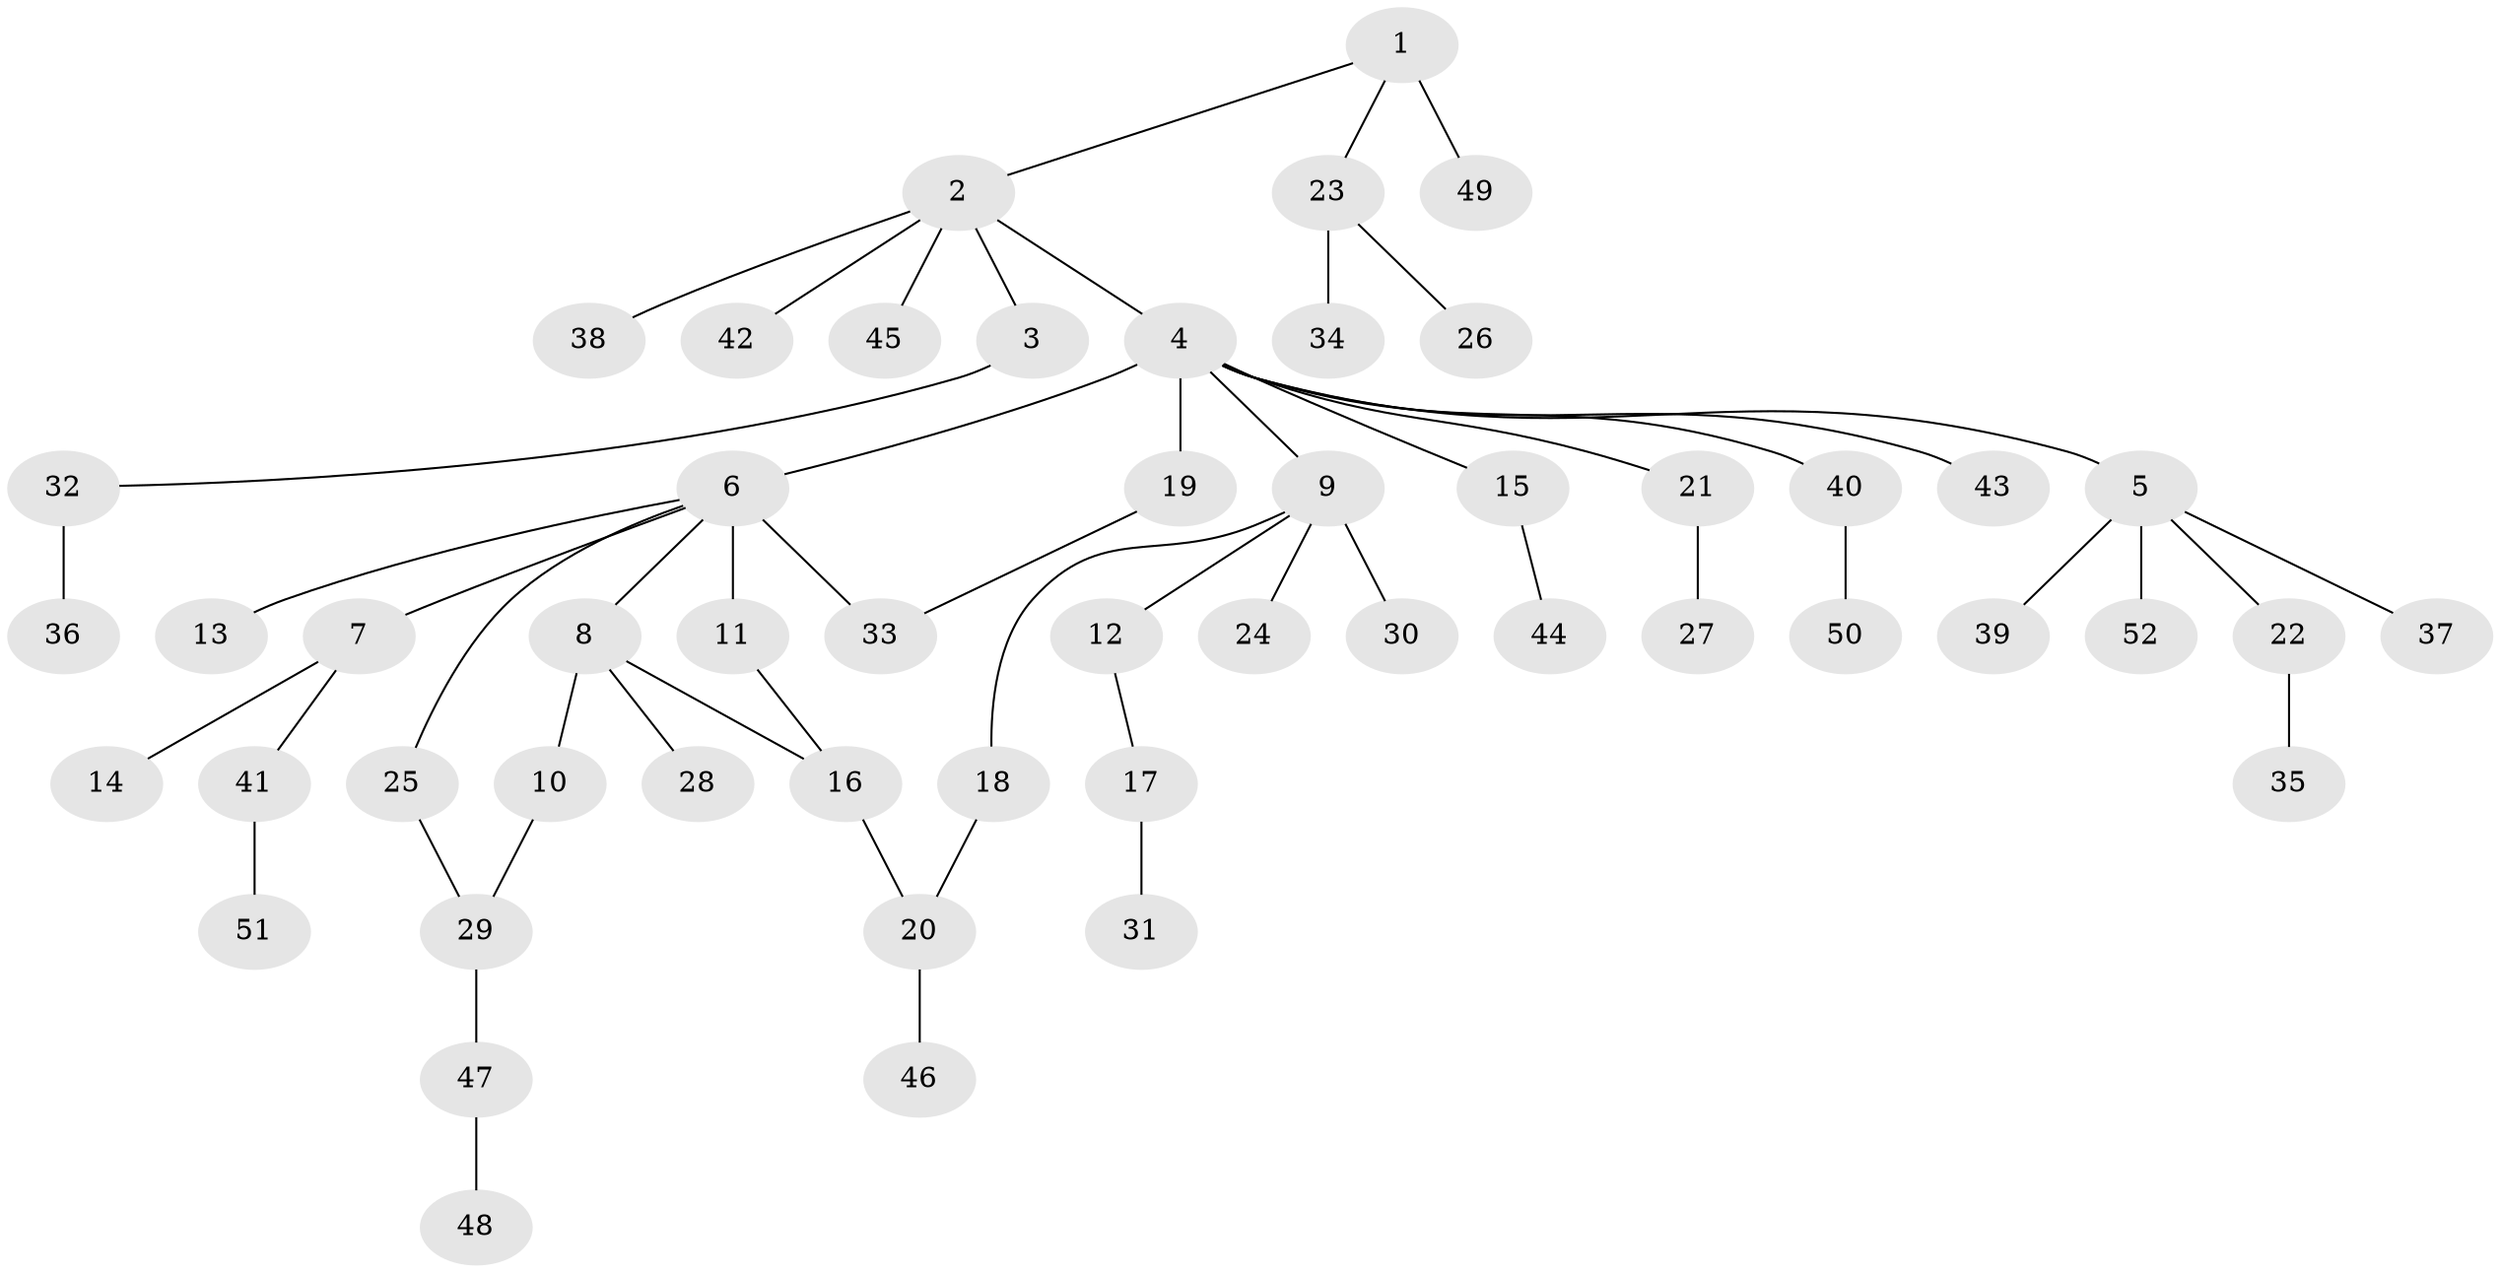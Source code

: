 // original degree distribution, {5: 0.019230769230769232, 7: 0.009615384615384616, 2: 0.16346153846153846, 18: 0.009615384615384616, 6: 0.019230769230769232, 17: 0.009615384615384616, 4: 0.057692307692307696, 3: 0.08653846153846154, 1: 0.625}
// Generated by graph-tools (version 1.1) at 2025/35/03/09/25 02:35:20]
// undirected, 52 vertices, 55 edges
graph export_dot {
graph [start="1"]
  node [color=gray90,style=filled];
  1;
  2;
  3;
  4;
  5;
  6;
  7;
  8;
  9;
  10;
  11;
  12;
  13;
  14;
  15;
  16;
  17;
  18;
  19;
  20;
  21;
  22;
  23;
  24;
  25;
  26;
  27;
  28;
  29;
  30;
  31;
  32;
  33;
  34;
  35;
  36;
  37;
  38;
  39;
  40;
  41;
  42;
  43;
  44;
  45;
  46;
  47;
  48;
  49;
  50;
  51;
  52;
  1 -- 2 [weight=1.0];
  1 -- 23 [weight=1.0];
  1 -- 49 [weight=2.0];
  2 -- 3 [weight=1.0];
  2 -- 4 [weight=1.0];
  2 -- 38 [weight=1.0];
  2 -- 42 [weight=1.0];
  2 -- 45 [weight=1.0];
  3 -- 32 [weight=1.0];
  4 -- 5 [weight=1.0];
  4 -- 6 [weight=1.0];
  4 -- 9 [weight=1.0];
  4 -- 15 [weight=1.0];
  4 -- 19 [weight=9.0];
  4 -- 21 [weight=1.0];
  4 -- 40 [weight=1.0];
  4 -- 43 [weight=1.0];
  5 -- 22 [weight=1.0];
  5 -- 37 [weight=1.0];
  5 -- 39 [weight=1.0];
  5 -- 52 [weight=1.0];
  6 -- 7 [weight=1.0];
  6 -- 8 [weight=1.0];
  6 -- 11 [weight=10.0];
  6 -- 13 [weight=1.0];
  6 -- 25 [weight=1.0];
  6 -- 33 [weight=1.0];
  7 -- 14 [weight=1.0];
  7 -- 41 [weight=1.0];
  8 -- 10 [weight=1.0];
  8 -- 16 [weight=1.0];
  8 -- 28 [weight=1.0];
  9 -- 12 [weight=1.0];
  9 -- 18 [weight=1.0];
  9 -- 24 [weight=1.0];
  9 -- 30 [weight=1.0];
  10 -- 29 [weight=1.0];
  11 -- 16 [weight=1.0];
  12 -- 17 [weight=1.0];
  15 -- 44 [weight=1.0];
  16 -- 20 [weight=1.0];
  17 -- 31 [weight=1.0];
  18 -- 20 [weight=1.0];
  19 -- 33 [weight=1.0];
  20 -- 46 [weight=1.0];
  21 -- 27 [weight=2.0];
  22 -- 35 [weight=1.0];
  23 -- 26 [weight=1.0];
  23 -- 34 [weight=1.0];
  25 -- 29 [weight=1.0];
  29 -- 47 [weight=1.0];
  32 -- 36 [weight=3.0];
  40 -- 50 [weight=1.0];
  41 -- 51 [weight=1.0];
  47 -- 48 [weight=1.0];
}

